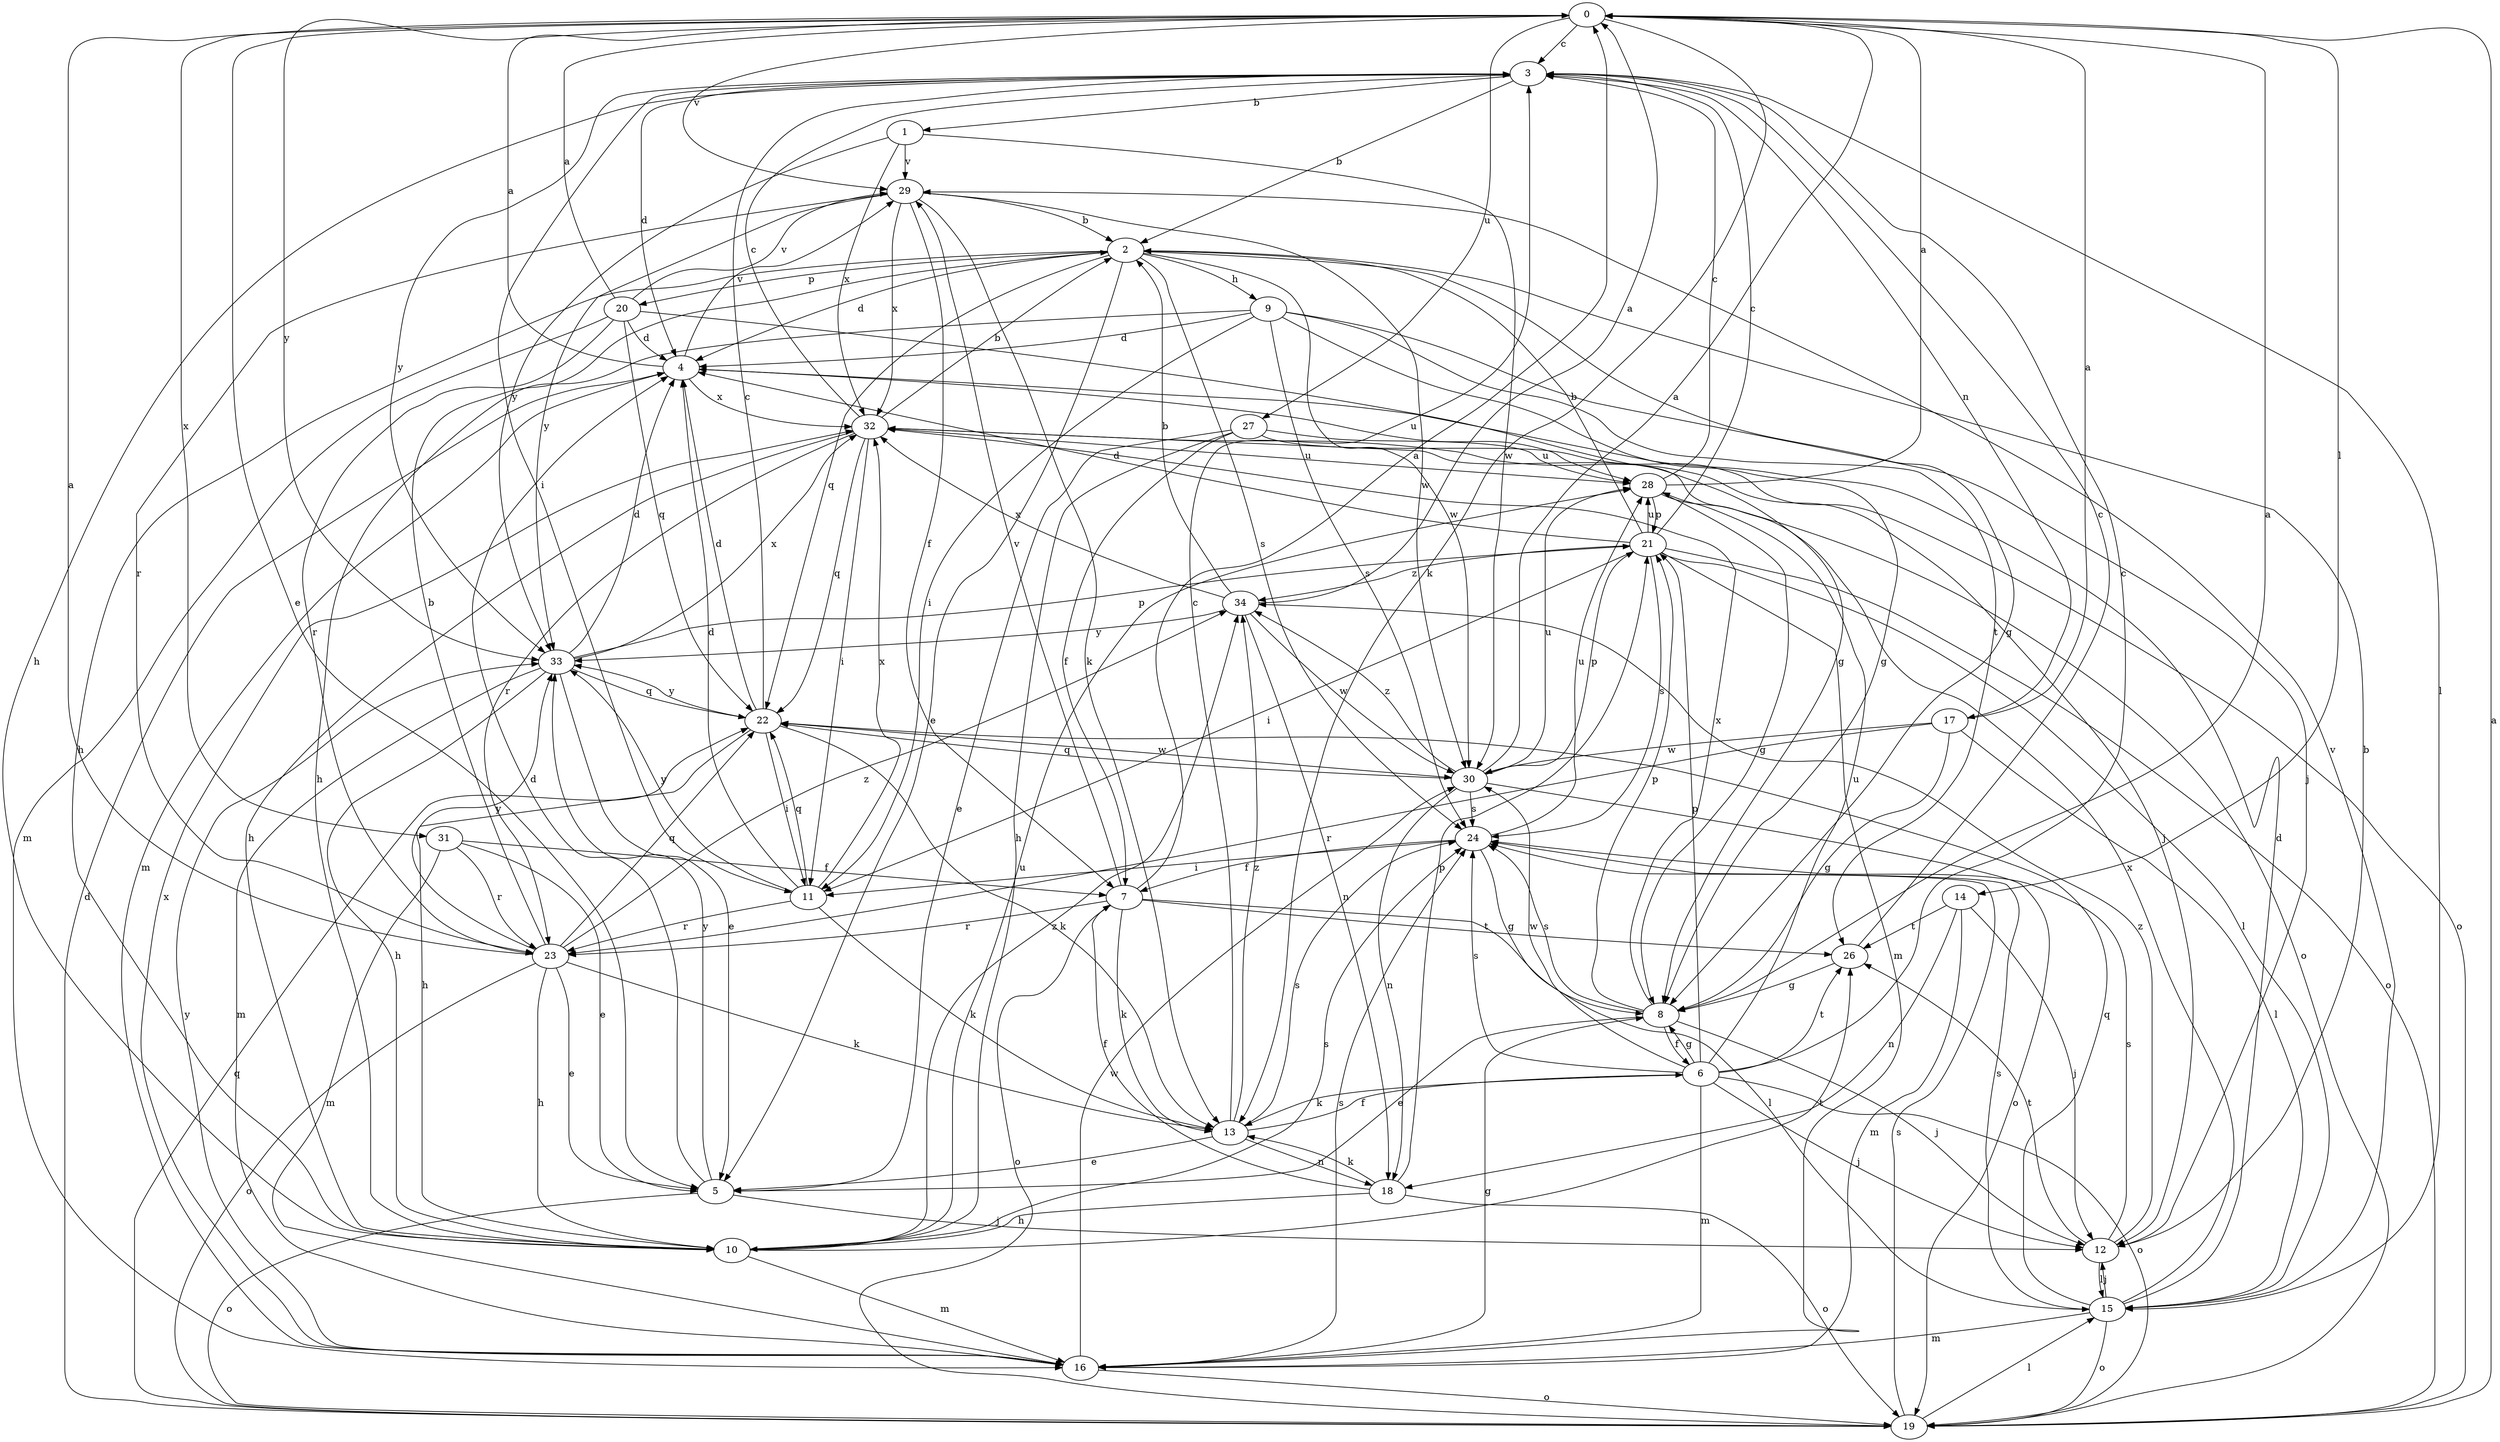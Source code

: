 strict digraph  {
0;
1;
2;
3;
4;
5;
6;
7;
8;
9;
10;
11;
12;
13;
14;
15;
16;
17;
18;
19;
20;
21;
22;
23;
24;
26;
27;
28;
29;
30;
31;
32;
33;
34;
0 -> 3  [label=c];
0 -> 5  [label=e];
0 -> 13  [label=k];
0 -> 14  [label=l];
0 -> 27  [label=u];
0 -> 29  [label=v];
0 -> 31  [label=x];
0 -> 33  [label=y];
1 -> 29  [label=v];
1 -> 30  [label=w];
1 -> 32  [label=x];
1 -> 33  [label=y];
2 -> 4  [label=d];
2 -> 5  [label=e];
2 -> 8  [label=g];
2 -> 9  [label=h];
2 -> 10  [label=h];
2 -> 20  [label=p];
2 -> 22  [label=q];
2 -> 24  [label=s];
2 -> 30  [label=w];
3 -> 1  [label=b];
3 -> 2  [label=b];
3 -> 4  [label=d];
3 -> 10  [label=h];
3 -> 11  [label=i];
3 -> 15  [label=l];
3 -> 17  [label=n];
3 -> 33  [label=y];
4 -> 0  [label=a];
4 -> 16  [label=m];
4 -> 28  [label=u];
4 -> 29  [label=v];
4 -> 32  [label=x];
5 -> 4  [label=d];
5 -> 12  [label=j];
5 -> 19  [label=o];
5 -> 33  [label=y];
6 -> 3  [label=c];
6 -> 8  [label=g];
6 -> 12  [label=j];
6 -> 13  [label=k];
6 -> 16  [label=m];
6 -> 19  [label=o];
6 -> 21  [label=p];
6 -> 24  [label=s];
6 -> 26  [label=t];
6 -> 28  [label=u];
6 -> 30  [label=w];
7 -> 0  [label=a];
7 -> 13  [label=k];
7 -> 15  [label=l];
7 -> 19  [label=o];
7 -> 23  [label=r];
7 -> 26  [label=t];
7 -> 29  [label=v];
8 -> 0  [label=a];
8 -> 5  [label=e];
8 -> 6  [label=f];
8 -> 12  [label=j];
8 -> 21  [label=p];
8 -> 24  [label=s];
8 -> 32  [label=x];
9 -> 4  [label=d];
9 -> 8  [label=g];
9 -> 10  [label=h];
9 -> 11  [label=i];
9 -> 12  [label=j];
9 -> 24  [label=s];
9 -> 26  [label=t];
10 -> 16  [label=m];
10 -> 24  [label=s];
10 -> 26  [label=t];
10 -> 28  [label=u];
10 -> 34  [label=z];
11 -> 4  [label=d];
11 -> 13  [label=k];
11 -> 22  [label=q];
11 -> 23  [label=r];
11 -> 32  [label=x];
11 -> 33  [label=y];
12 -> 2  [label=b];
12 -> 15  [label=l];
12 -> 24  [label=s];
12 -> 26  [label=t];
12 -> 34  [label=z];
13 -> 3  [label=c];
13 -> 5  [label=e];
13 -> 6  [label=f];
13 -> 18  [label=n];
13 -> 24  [label=s];
13 -> 34  [label=z];
14 -> 12  [label=j];
14 -> 16  [label=m];
14 -> 18  [label=n];
14 -> 26  [label=t];
15 -> 4  [label=d];
15 -> 12  [label=j];
15 -> 16  [label=m];
15 -> 19  [label=o];
15 -> 22  [label=q];
15 -> 24  [label=s];
15 -> 29  [label=v];
15 -> 32  [label=x];
16 -> 8  [label=g];
16 -> 19  [label=o];
16 -> 24  [label=s];
16 -> 30  [label=w];
16 -> 32  [label=x];
16 -> 33  [label=y];
17 -> 0  [label=a];
17 -> 8  [label=g];
17 -> 15  [label=l];
17 -> 23  [label=r];
17 -> 30  [label=w];
18 -> 7  [label=f];
18 -> 10  [label=h];
18 -> 13  [label=k];
18 -> 19  [label=o];
18 -> 21  [label=p];
19 -> 0  [label=a];
19 -> 4  [label=d];
19 -> 15  [label=l];
19 -> 22  [label=q];
19 -> 24  [label=s];
20 -> 0  [label=a];
20 -> 4  [label=d];
20 -> 8  [label=g];
20 -> 16  [label=m];
20 -> 22  [label=q];
20 -> 23  [label=r];
20 -> 29  [label=v];
21 -> 2  [label=b];
21 -> 3  [label=c];
21 -> 4  [label=d];
21 -> 11  [label=i];
21 -> 15  [label=l];
21 -> 16  [label=m];
21 -> 19  [label=o];
21 -> 24  [label=s];
21 -> 28  [label=u];
21 -> 34  [label=z];
22 -> 3  [label=c];
22 -> 4  [label=d];
22 -> 10  [label=h];
22 -> 11  [label=i];
22 -> 13  [label=k];
22 -> 30  [label=w];
22 -> 33  [label=y];
23 -> 0  [label=a];
23 -> 2  [label=b];
23 -> 5  [label=e];
23 -> 10  [label=h];
23 -> 13  [label=k];
23 -> 19  [label=o];
23 -> 22  [label=q];
23 -> 33  [label=y];
23 -> 34  [label=z];
24 -> 7  [label=f];
24 -> 8  [label=g];
24 -> 11  [label=i];
24 -> 28  [label=u];
26 -> 3  [label=c];
26 -> 8  [label=g];
27 -> 5  [label=e];
27 -> 7  [label=f];
27 -> 10  [label=h];
27 -> 19  [label=o];
27 -> 28  [label=u];
28 -> 0  [label=a];
28 -> 3  [label=c];
28 -> 8  [label=g];
28 -> 19  [label=o];
28 -> 21  [label=p];
29 -> 2  [label=b];
29 -> 7  [label=f];
29 -> 13  [label=k];
29 -> 23  [label=r];
29 -> 30  [label=w];
29 -> 32  [label=x];
29 -> 33  [label=y];
30 -> 0  [label=a];
30 -> 18  [label=n];
30 -> 19  [label=o];
30 -> 21  [label=p];
30 -> 22  [label=q];
30 -> 24  [label=s];
30 -> 28  [label=u];
30 -> 34  [label=z];
31 -> 5  [label=e];
31 -> 7  [label=f];
31 -> 16  [label=m];
31 -> 23  [label=r];
32 -> 2  [label=b];
32 -> 3  [label=c];
32 -> 10  [label=h];
32 -> 11  [label=i];
32 -> 12  [label=j];
32 -> 22  [label=q];
32 -> 23  [label=r];
32 -> 28  [label=u];
33 -> 4  [label=d];
33 -> 5  [label=e];
33 -> 10  [label=h];
33 -> 16  [label=m];
33 -> 21  [label=p];
33 -> 22  [label=q];
33 -> 32  [label=x];
34 -> 0  [label=a];
34 -> 2  [label=b];
34 -> 18  [label=n];
34 -> 30  [label=w];
34 -> 32  [label=x];
34 -> 33  [label=y];
}
